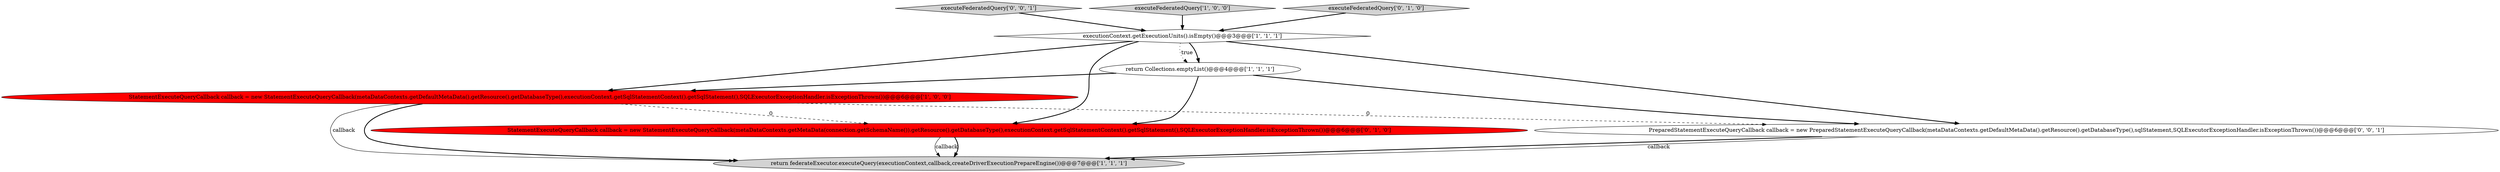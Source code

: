 digraph {
8 [style = filled, label = "PreparedStatementExecuteQueryCallback callback = new PreparedStatementExecuteQueryCallback(metaDataContexts.getDefaultMetaData().getResource().getDatabaseType(),sqlStatement,SQLExecutorExceptionHandler.isExceptionThrown())@@@6@@@['0', '0', '1']", fillcolor = white, shape = ellipse image = "AAA0AAABBB3BBB"];
7 [style = filled, label = "executeFederatedQuery['0', '0', '1']", fillcolor = lightgray, shape = diamond image = "AAA0AAABBB3BBB"];
1 [style = filled, label = "executeFederatedQuery['1', '0', '0']", fillcolor = lightgray, shape = diamond image = "AAA0AAABBB1BBB"];
0 [style = filled, label = "return Collections.emptyList()@@@4@@@['1', '1', '1']", fillcolor = white, shape = ellipse image = "AAA0AAABBB1BBB"];
6 [style = filled, label = "StatementExecuteQueryCallback callback = new StatementExecuteQueryCallback(metaDataContexts.getMetaData(connection.getSchemaName()).getResource().getDatabaseType(),executionContext.getSqlStatementContext().getSqlStatement(),SQLExecutorExceptionHandler.isExceptionThrown())@@@6@@@['0', '1', '0']", fillcolor = red, shape = ellipse image = "AAA1AAABBB2BBB"];
2 [style = filled, label = "return federateExecutor.executeQuery(executionContext,callback,createDriverExecutionPrepareEngine())@@@7@@@['1', '1', '1']", fillcolor = lightgray, shape = ellipse image = "AAA0AAABBB1BBB"];
5 [style = filled, label = "executeFederatedQuery['0', '1', '0']", fillcolor = lightgray, shape = diamond image = "AAA0AAABBB2BBB"];
4 [style = filled, label = "StatementExecuteQueryCallback callback = new StatementExecuteQueryCallback(metaDataContexts.getDefaultMetaData().getResource().getDatabaseType(),executionContext.getSqlStatementContext().getSqlStatement(),SQLExecutorExceptionHandler.isExceptionThrown())@@@6@@@['1', '0', '0']", fillcolor = red, shape = ellipse image = "AAA1AAABBB1BBB"];
3 [style = filled, label = "executionContext.getExecutionUnits().isEmpty()@@@3@@@['1', '1', '1']", fillcolor = white, shape = diamond image = "AAA0AAABBB1BBB"];
1->3 [style = bold, label=""];
5->3 [style = bold, label=""];
3->6 [style = bold, label=""];
4->2 [style = solid, label="callback"];
4->2 [style = bold, label=""];
4->8 [style = dashed, label="0"];
8->2 [style = bold, label=""];
4->6 [style = dashed, label="0"];
8->2 [style = solid, label="callback"];
0->4 [style = bold, label=""];
0->6 [style = bold, label=""];
3->4 [style = bold, label=""];
3->8 [style = bold, label=""];
6->2 [style = solid, label="callback"];
7->3 [style = bold, label=""];
3->0 [style = bold, label=""];
0->8 [style = bold, label=""];
3->0 [style = dotted, label="true"];
6->2 [style = bold, label=""];
}
